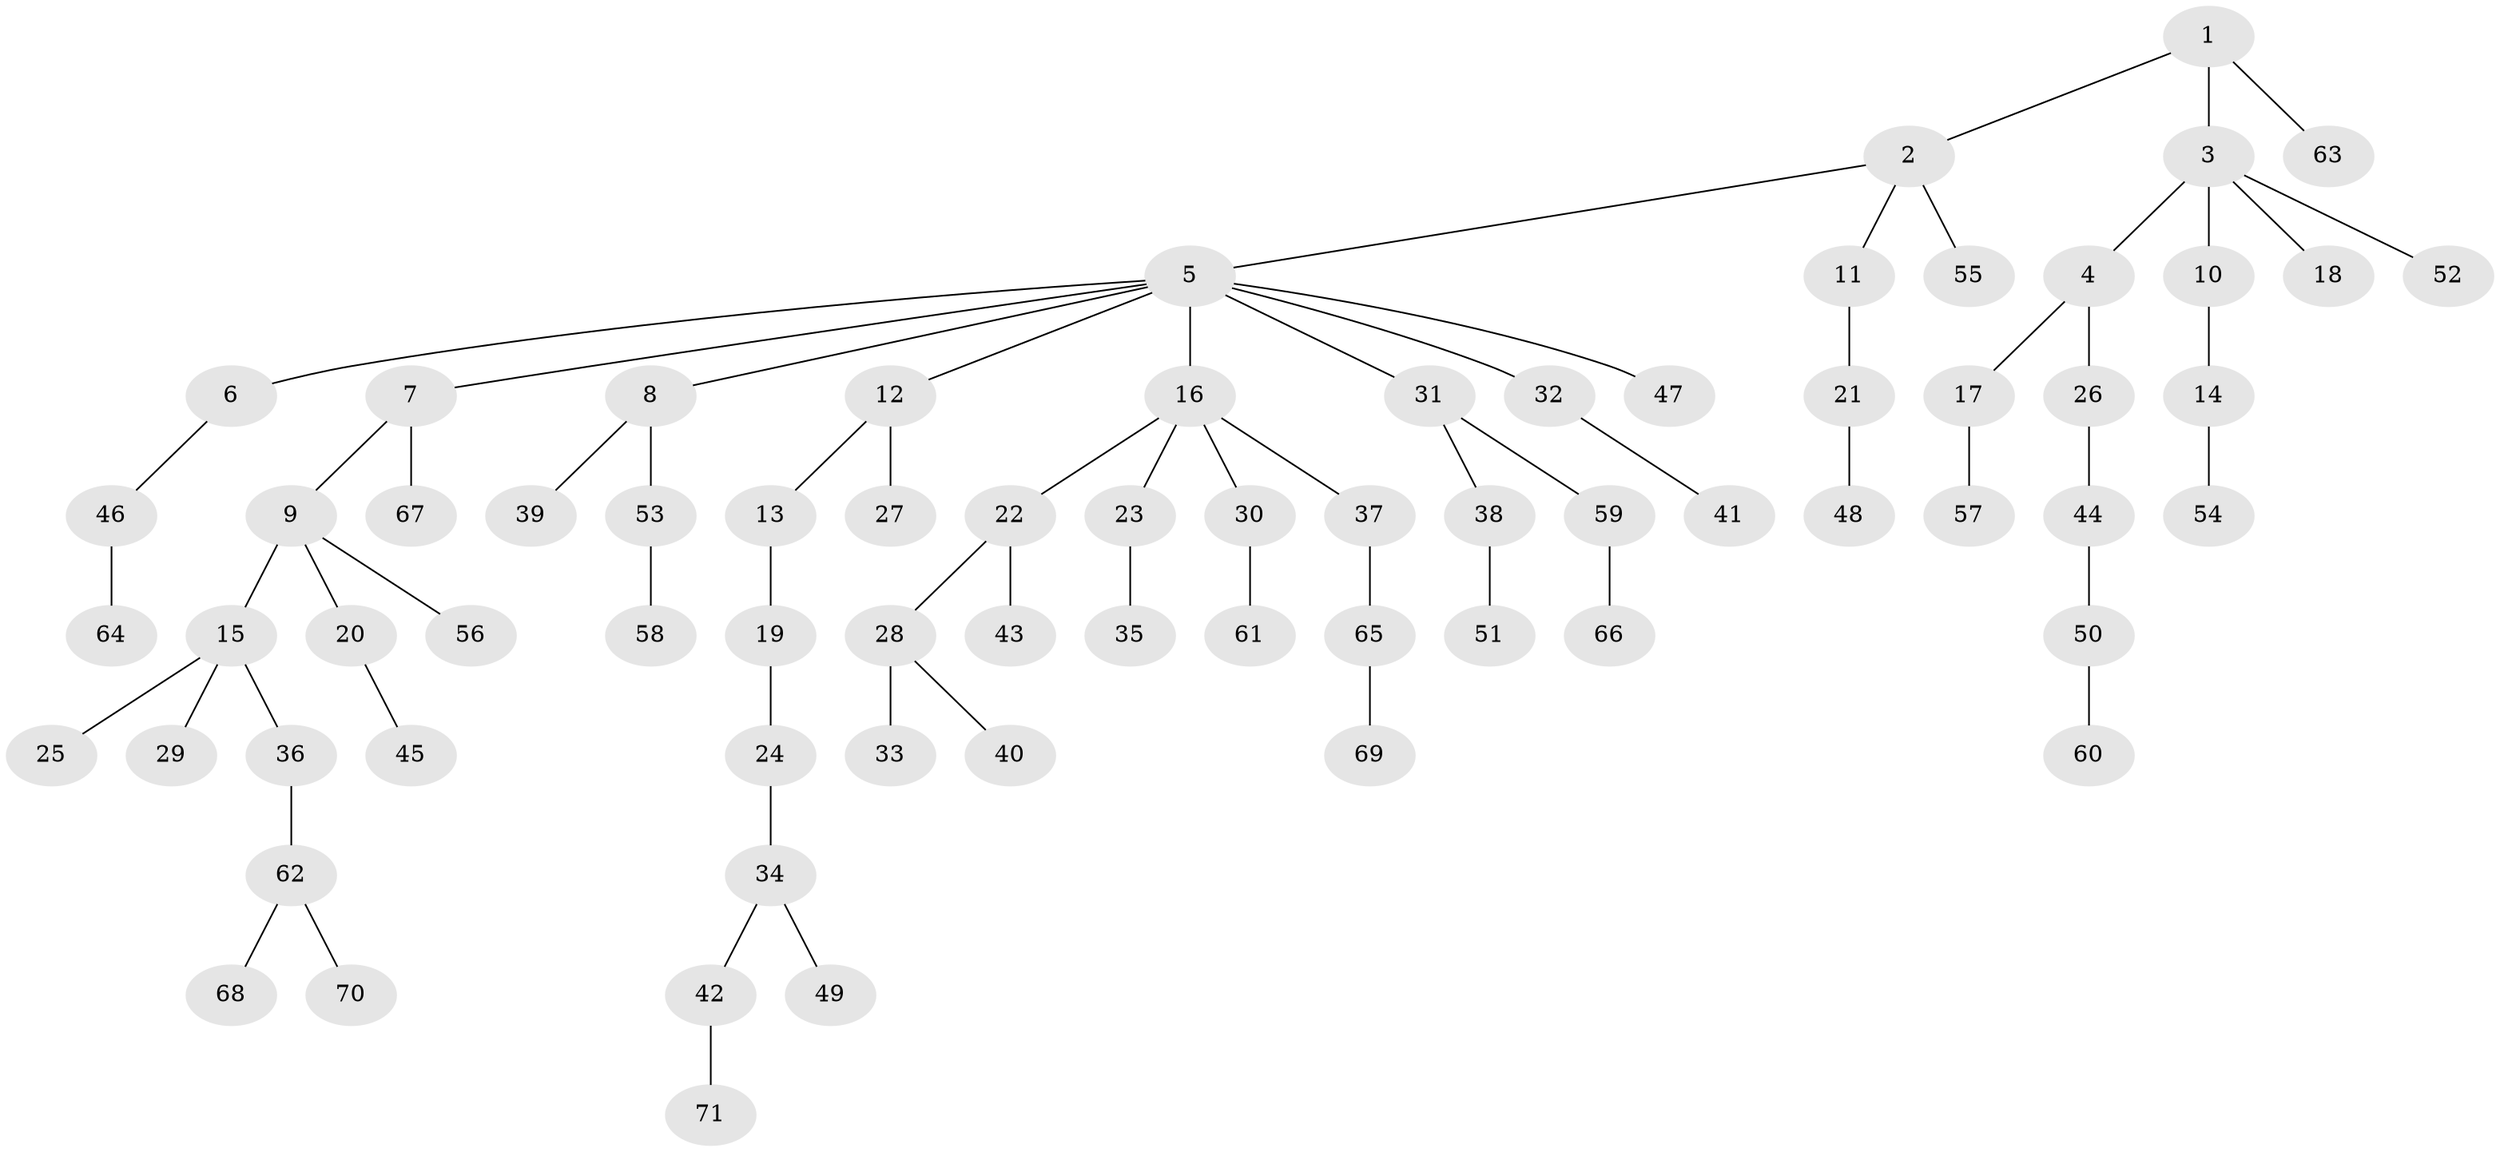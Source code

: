 // coarse degree distribution, {4: 0.10714285714285714, 2: 0.17857142857142858, 13: 0.03571428571428571, 1: 0.6785714285714286}
// Generated by graph-tools (version 1.1) at 2025/19/03/04/25 18:19:11]
// undirected, 71 vertices, 70 edges
graph export_dot {
graph [start="1"]
  node [color=gray90,style=filled];
  1;
  2;
  3;
  4;
  5;
  6;
  7;
  8;
  9;
  10;
  11;
  12;
  13;
  14;
  15;
  16;
  17;
  18;
  19;
  20;
  21;
  22;
  23;
  24;
  25;
  26;
  27;
  28;
  29;
  30;
  31;
  32;
  33;
  34;
  35;
  36;
  37;
  38;
  39;
  40;
  41;
  42;
  43;
  44;
  45;
  46;
  47;
  48;
  49;
  50;
  51;
  52;
  53;
  54;
  55;
  56;
  57;
  58;
  59;
  60;
  61;
  62;
  63;
  64;
  65;
  66;
  67;
  68;
  69;
  70;
  71;
  1 -- 2;
  1 -- 3;
  1 -- 63;
  2 -- 5;
  2 -- 11;
  2 -- 55;
  3 -- 4;
  3 -- 10;
  3 -- 18;
  3 -- 52;
  4 -- 17;
  4 -- 26;
  5 -- 6;
  5 -- 7;
  5 -- 8;
  5 -- 12;
  5 -- 16;
  5 -- 31;
  5 -- 32;
  5 -- 47;
  6 -- 46;
  7 -- 9;
  7 -- 67;
  8 -- 39;
  8 -- 53;
  9 -- 15;
  9 -- 20;
  9 -- 56;
  10 -- 14;
  11 -- 21;
  12 -- 13;
  12 -- 27;
  13 -- 19;
  14 -- 54;
  15 -- 25;
  15 -- 29;
  15 -- 36;
  16 -- 22;
  16 -- 23;
  16 -- 30;
  16 -- 37;
  17 -- 57;
  19 -- 24;
  20 -- 45;
  21 -- 48;
  22 -- 28;
  22 -- 43;
  23 -- 35;
  24 -- 34;
  26 -- 44;
  28 -- 33;
  28 -- 40;
  30 -- 61;
  31 -- 38;
  31 -- 59;
  32 -- 41;
  34 -- 42;
  34 -- 49;
  36 -- 62;
  37 -- 65;
  38 -- 51;
  42 -- 71;
  44 -- 50;
  46 -- 64;
  50 -- 60;
  53 -- 58;
  59 -- 66;
  62 -- 68;
  62 -- 70;
  65 -- 69;
}
